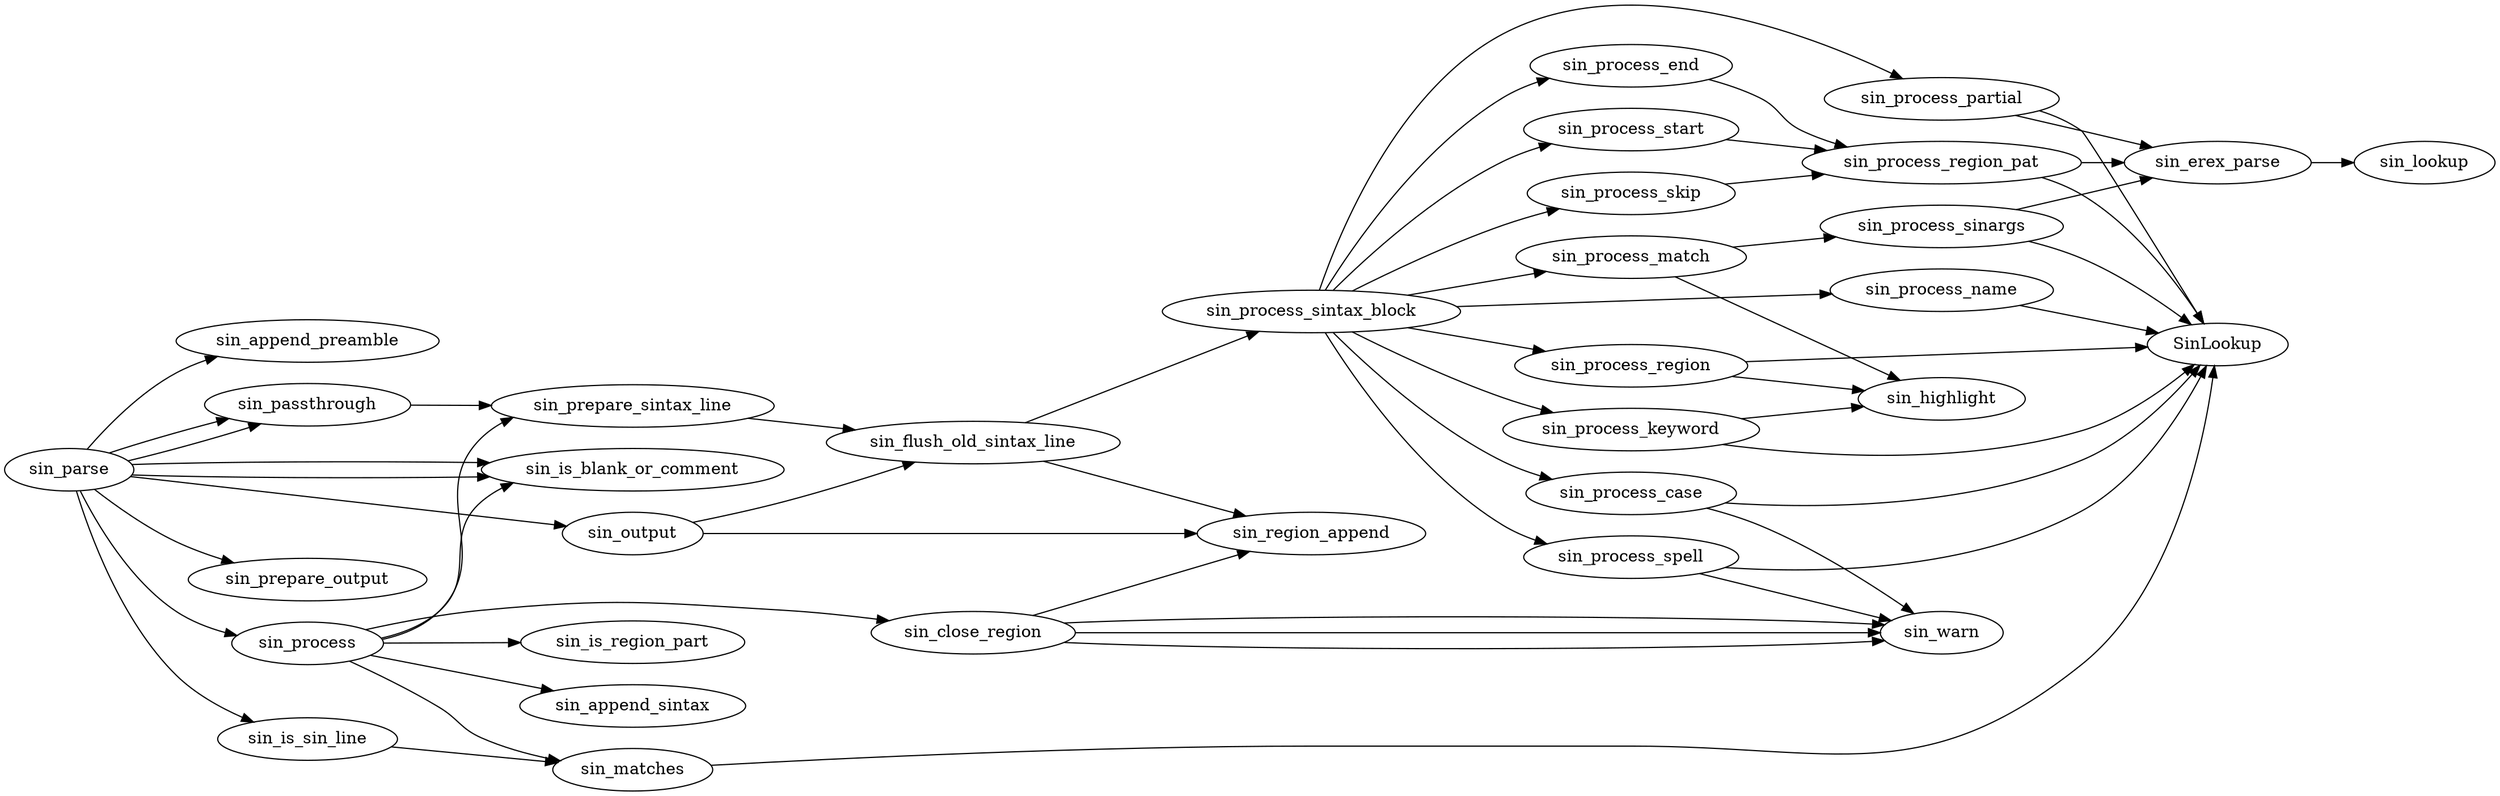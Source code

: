 digraph S {
  rankdir=LR
    SinLookup ;
    sin_append_sintax ;
    sin_append_preamble ;
    sin_close_region           ->  sin_warn;
    sin_close_region           ->  sin_warn;
    sin_close_region           ->  sin_warn;
    sin_close_region           ->  sin_region_append;
    sin_erex_parse             ->  sin_lookup;
    sin_flush_old_sintax_line  ->  sin_process_sintax_block;
    sin_flush_old_sintax_line  ->  sin_region_append;
    sin_highlight ;
    sin_is_blank_or_comment ;
    sin_is_region_part ;
    sin_is_sin_line            ->  sin_matches;
    sin_lookup ;
    sin_matches                ->  SinLookup;
    sin_output                 ->  sin_flush_old_sintax_line;
    sin_output                 ->  sin_region_append;
    sin_parse                  ->  sin_prepare_output;
    sin_parse                  ->  sin_is_blank_or_comment;
    sin_parse                  ->  sin_passthrough;
    sin_parse                  ->  sin_append_preamble;
    sin_parse                  ->  sin_is_blank_or_comment;
    sin_parse                  ->  sin_is_sin_line;
    sin_parse                  ->  sin_passthrough;
    sin_parse                  ->  sin_process;
    sin_parse                  ->  sin_output;
    sin_passthrough            ->  sin_prepare_sintax_line;
    sin_prepare_output ;
    sin_prepare_sintax_line    ->  sin_flush_old_sintax_line;
    sin_process                ->  sin_prepare_sintax_line;
    sin_process                ->  sin_is_region_part;
    sin_process                ->  sin_close_region;
    sin_process                ->  sin_matches;
    sin_process                ->  sin_is_blank_or_comment;
    sin_process                ->  sin_append_sintax;
    sin_process_case           ->  SinLookup;
    sin_process_case           ->  sin_warn;
    sin_process_end            ->  sin_process_region_pat;
    sin_process_keyword        ->  SinLookup;
    sin_process_keyword        ->  sin_highlight;
    sin_process_match          ->  sin_process_sinargs;
    sin_process_match          ->  sin_highlight;
    sin_process_name           ->  SinLookup;
    sin_process_partial        ->  SinLookup;
    sin_process_partial        ->  sin_erex_parse;
    sin_process_region         ->  SinLookup;
    sin_process_region         ->  sin_highlight;
    sin_process_region_pat     ->  SinLookup;
    sin_process_region_pat     ->  sin_erex_parse;
    sin_process_sinargs        ->  SinLookup;
    sin_process_sinargs        ->  sin_erex_parse;
    sin_process_sintax_block   ->  sin_process_name;
    sin_process_sintax_block   ->  sin_process_case;
    sin_process_sintax_block   ->  sin_process_spell;
    sin_process_sintax_block   ->  sin_process_keyword;
    sin_process_sintax_block   ->  sin_process_partial;
    sin_process_sintax_block   ->  sin_process_match;
    sin_process_sintax_block   ->  sin_process_region;
    sin_process_sintax_block   ->  sin_process_start;
    sin_process_sintax_block   ->  sin_process_skip;
    sin_process_sintax_block   ->  sin_process_end;
    sin_process_skip           ->  sin_process_region_pat;
    sin_process_spell          ->  SinLookup;
    sin_process_spell          ->  sin_warn;
    sin_process_start          ->  sin_process_region_pat;
    sin_region_append ;
    sin_warn ;
    }
